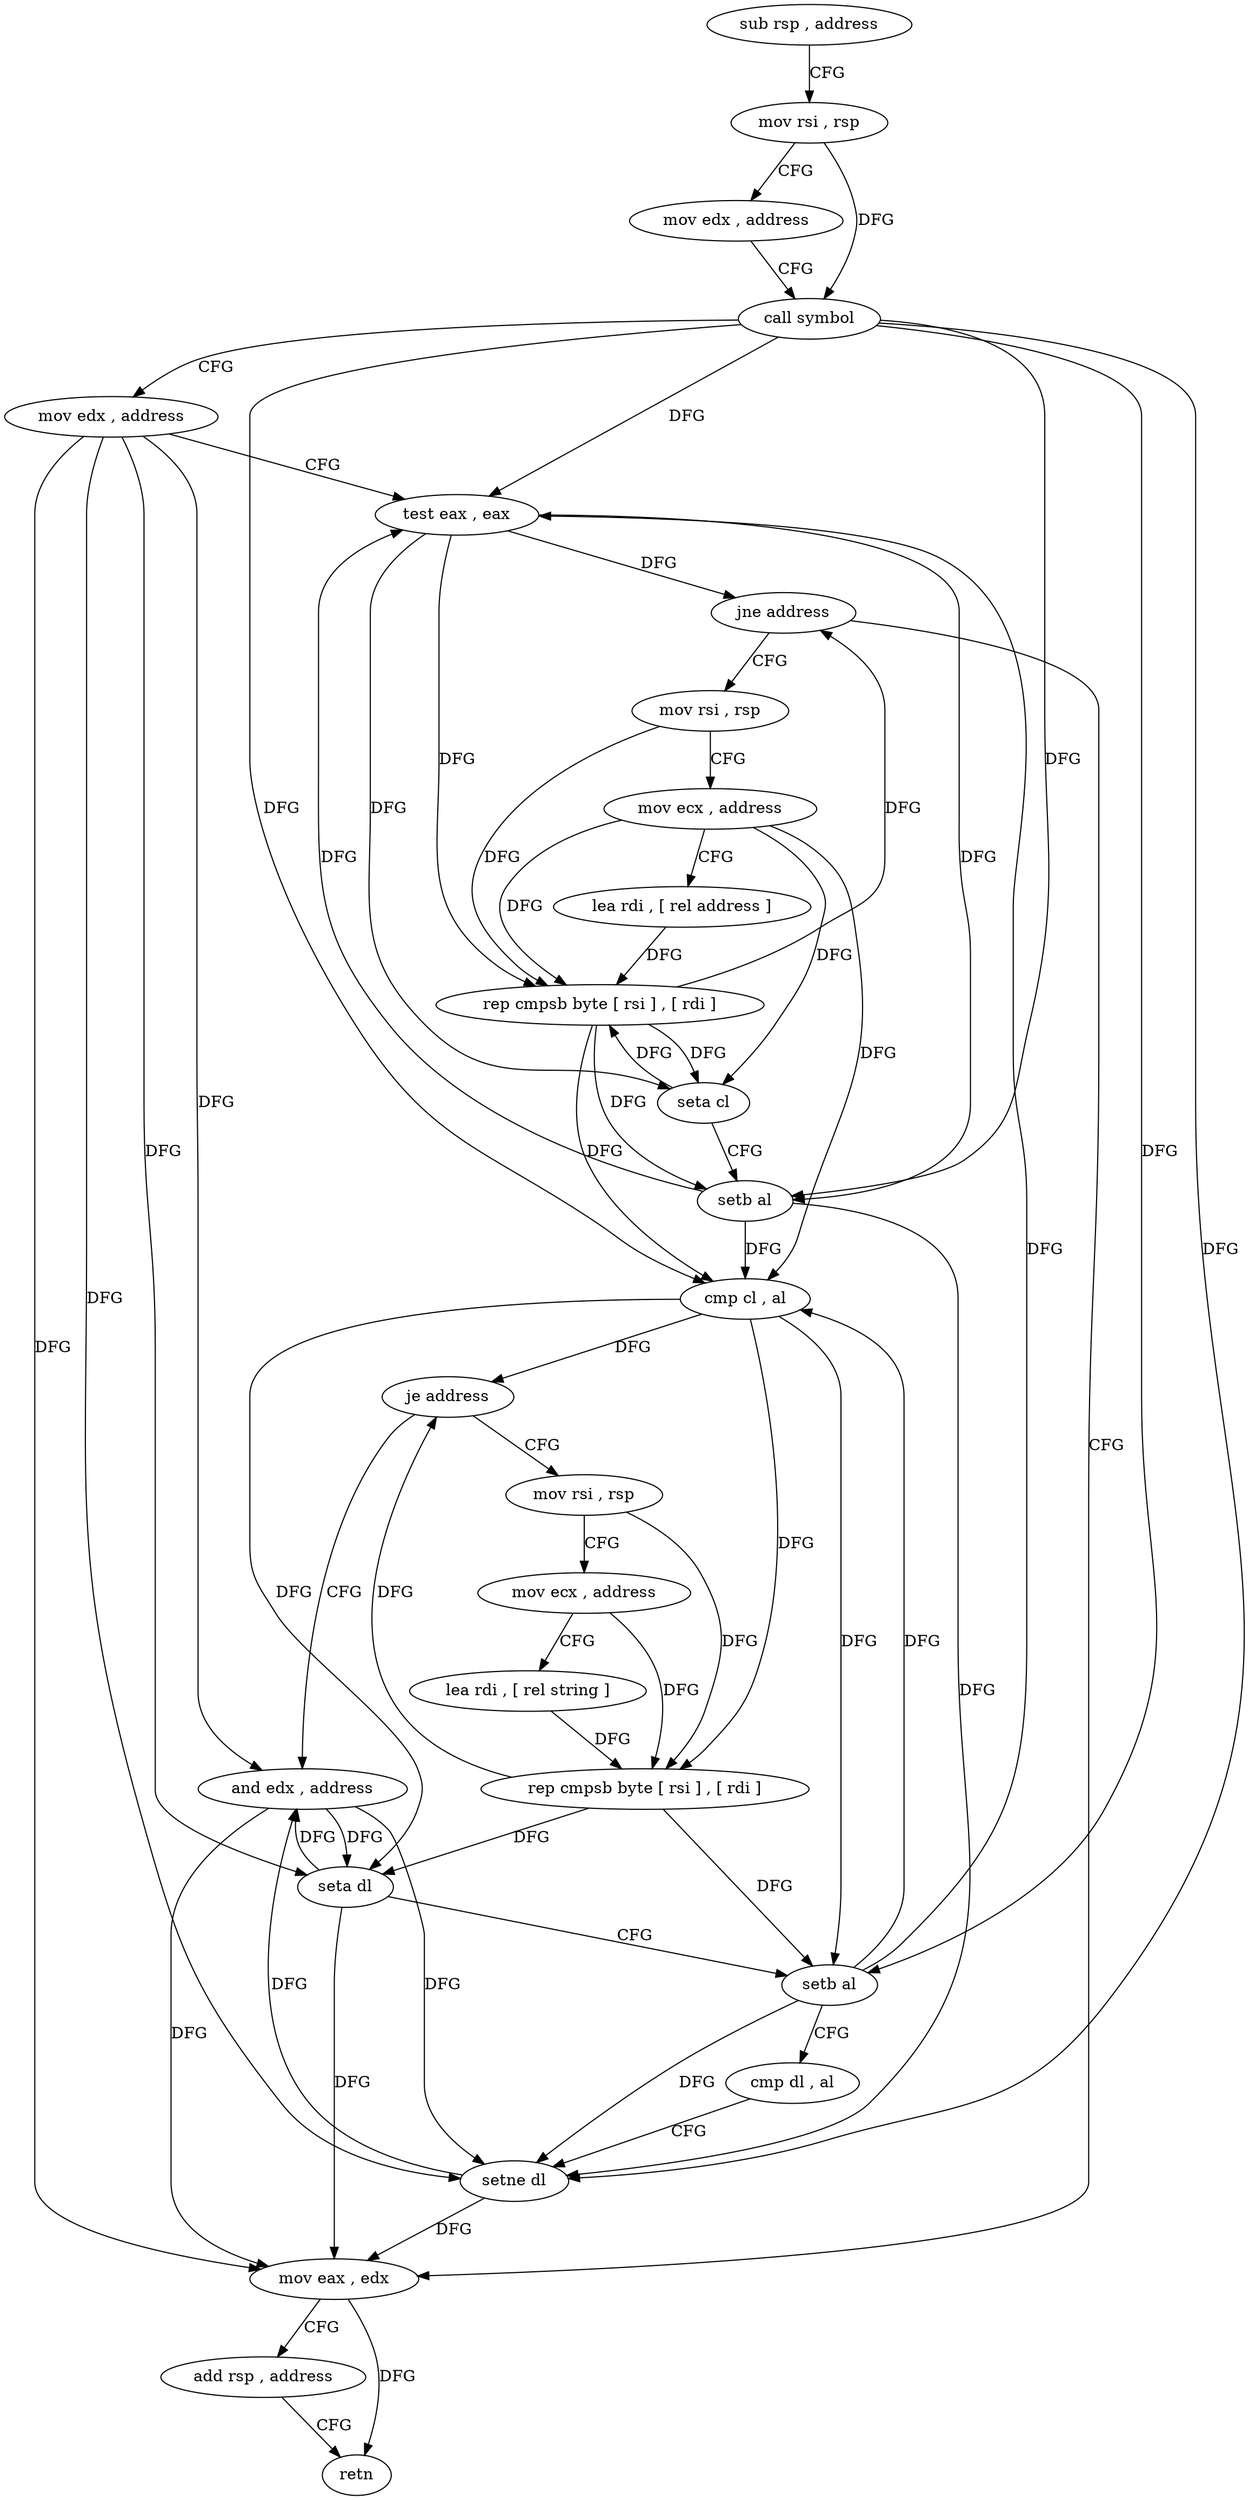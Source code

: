 digraph "func" {
"4304539" [label = "sub rsp , address" ]
"4304546" [label = "mov rsi , rsp" ]
"4304549" [label = "mov edx , address" ]
"4304554" [label = "call symbol" ]
"4304559" [label = "mov edx , address" ]
"4304564" [label = "test eax , eax" ]
"4304566" [label = "jne address" ]
"4304626" [label = "mov eax , edx" ]
"4304568" [label = "mov rsi , rsp" ]
"4304628" [label = "add rsp , address" ]
"4304635" [label = "retn" ]
"4304571" [label = "mov ecx , address" ]
"4304576" [label = "lea rdi , [ rel address ]" ]
"4304583" [label = "rep cmpsb byte [ rsi ] , [ rdi ]" ]
"4304585" [label = "seta cl" ]
"4304588" [label = "setb al" ]
"4304591" [label = "cmp cl , al" ]
"4304593" [label = "je address" ]
"4304623" [label = "and edx , address" ]
"4304595" [label = "mov rsi , rsp" ]
"4304598" [label = "mov ecx , address" ]
"4304603" [label = "lea rdi , [ rel string ]" ]
"4304610" [label = "rep cmpsb byte [ rsi ] , [ rdi ]" ]
"4304612" [label = "seta dl" ]
"4304615" [label = "setb al" ]
"4304618" [label = "cmp dl , al" ]
"4304620" [label = "setne dl" ]
"4304539" -> "4304546" [ label = "CFG" ]
"4304546" -> "4304549" [ label = "CFG" ]
"4304546" -> "4304554" [ label = "DFG" ]
"4304549" -> "4304554" [ label = "CFG" ]
"4304554" -> "4304559" [ label = "CFG" ]
"4304554" -> "4304564" [ label = "DFG" ]
"4304554" -> "4304588" [ label = "DFG" ]
"4304554" -> "4304591" [ label = "DFG" ]
"4304554" -> "4304615" [ label = "DFG" ]
"4304554" -> "4304620" [ label = "DFG" ]
"4304559" -> "4304564" [ label = "CFG" ]
"4304559" -> "4304626" [ label = "DFG" ]
"4304559" -> "4304623" [ label = "DFG" ]
"4304559" -> "4304612" [ label = "DFG" ]
"4304559" -> "4304620" [ label = "DFG" ]
"4304564" -> "4304566" [ label = "DFG" ]
"4304564" -> "4304585" [ label = "DFG" ]
"4304564" -> "4304588" [ label = "DFG" ]
"4304564" -> "4304583" [ label = "DFG" ]
"4304566" -> "4304626" [ label = "CFG" ]
"4304566" -> "4304568" [ label = "CFG" ]
"4304626" -> "4304628" [ label = "CFG" ]
"4304626" -> "4304635" [ label = "DFG" ]
"4304568" -> "4304571" [ label = "CFG" ]
"4304568" -> "4304583" [ label = "DFG" ]
"4304628" -> "4304635" [ label = "CFG" ]
"4304571" -> "4304576" [ label = "CFG" ]
"4304571" -> "4304583" [ label = "DFG" ]
"4304571" -> "4304585" [ label = "DFG" ]
"4304571" -> "4304591" [ label = "DFG" ]
"4304576" -> "4304583" [ label = "DFG" ]
"4304583" -> "4304585" [ label = "DFG" ]
"4304583" -> "4304566" [ label = "DFG" ]
"4304583" -> "4304588" [ label = "DFG" ]
"4304583" -> "4304591" [ label = "DFG" ]
"4304585" -> "4304588" [ label = "CFG" ]
"4304585" -> "4304583" [ label = "DFG" ]
"4304588" -> "4304591" [ label = "DFG" ]
"4304588" -> "4304564" [ label = "DFG" ]
"4304588" -> "4304620" [ label = "DFG" ]
"4304591" -> "4304593" [ label = "DFG" ]
"4304591" -> "4304612" [ label = "DFG" ]
"4304591" -> "4304615" [ label = "DFG" ]
"4304591" -> "4304610" [ label = "DFG" ]
"4304593" -> "4304623" [ label = "CFG" ]
"4304593" -> "4304595" [ label = "CFG" ]
"4304623" -> "4304626" [ label = "DFG" ]
"4304623" -> "4304612" [ label = "DFG" ]
"4304623" -> "4304620" [ label = "DFG" ]
"4304595" -> "4304598" [ label = "CFG" ]
"4304595" -> "4304610" [ label = "DFG" ]
"4304598" -> "4304603" [ label = "CFG" ]
"4304598" -> "4304610" [ label = "DFG" ]
"4304603" -> "4304610" [ label = "DFG" ]
"4304610" -> "4304612" [ label = "DFG" ]
"4304610" -> "4304593" [ label = "DFG" ]
"4304610" -> "4304615" [ label = "DFG" ]
"4304612" -> "4304615" [ label = "CFG" ]
"4304612" -> "4304626" [ label = "DFG" ]
"4304612" -> "4304623" [ label = "DFG" ]
"4304615" -> "4304618" [ label = "CFG" ]
"4304615" -> "4304564" [ label = "DFG" ]
"4304615" -> "4304591" [ label = "DFG" ]
"4304615" -> "4304620" [ label = "DFG" ]
"4304618" -> "4304620" [ label = "CFG" ]
"4304620" -> "4304623" [ label = "DFG" ]
"4304620" -> "4304626" [ label = "DFG" ]
}

